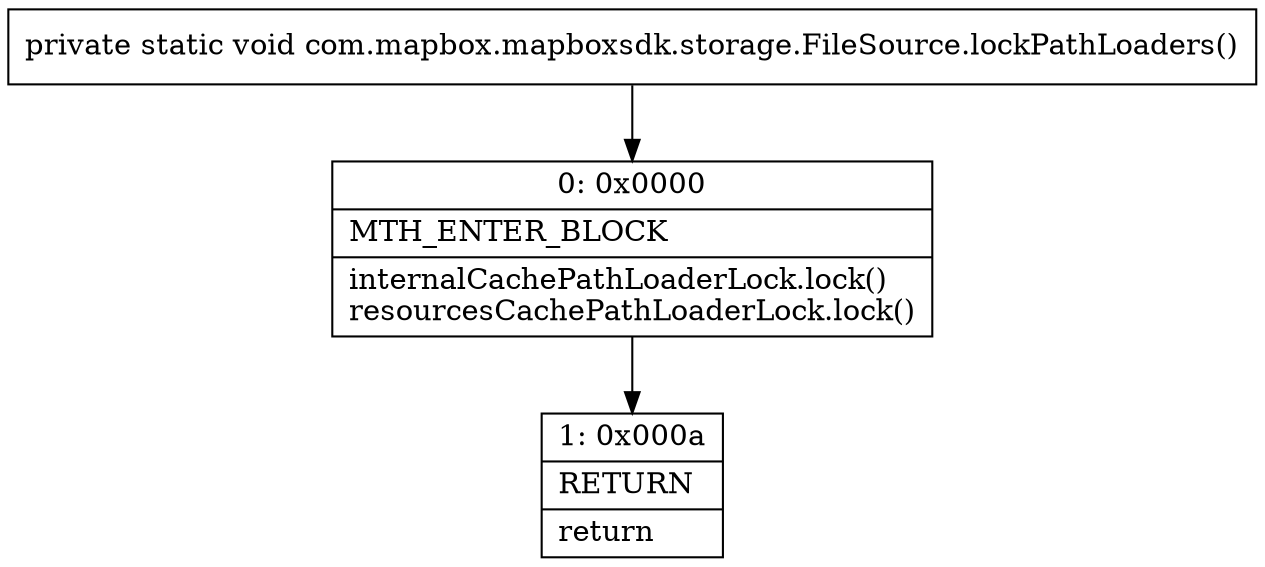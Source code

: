 digraph "CFG forcom.mapbox.mapboxsdk.storage.FileSource.lockPathLoaders()V" {
Node_0 [shape=record,label="{0\:\ 0x0000|MTH_ENTER_BLOCK\l|internalCachePathLoaderLock.lock()\lresourcesCachePathLoaderLock.lock()\l}"];
Node_1 [shape=record,label="{1\:\ 0x000a|RETURN\l|return\l}"];
MethodNode[shape=record,label="{private static void com.mapbox.mapboxsdk.storage.FileSource.lockPathLoaders() }"];
MethodNode -> Node_0;
Node_0 -> Node_1;
}

